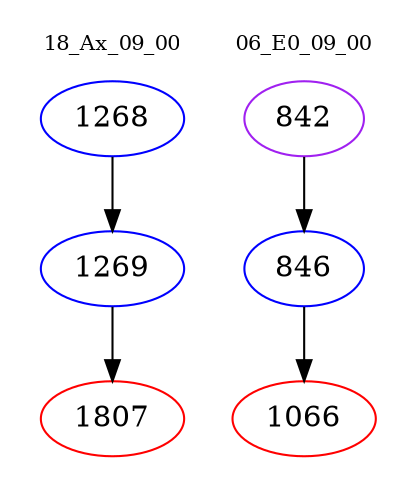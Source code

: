 digraph{
subgraph cluster_0 {
color = white
label = "18_Ax_09_00";
fontsize=10;
T0_1268 [label="1268", color="blue"]
T0_1268 -> T0_1269 [color="black"]
T0_1269 [label="1269", color="blue"]
T0_1269 -> T0_1807 [color="black"]
T0_1807 [label="1807", color="red"]
}
subgraph cluster_1 {
color = white
label = "06_E0_09_00";
fontsize=10;
T1_842 [label="842", color="purple"]
T1_842 -> T1_846 [color="black"]
T1_846 [label="846", color="blue"]
T1_846 -> T1_1066 [color="black"]
T1_1066 [label="1066", color="red"]
}
}
